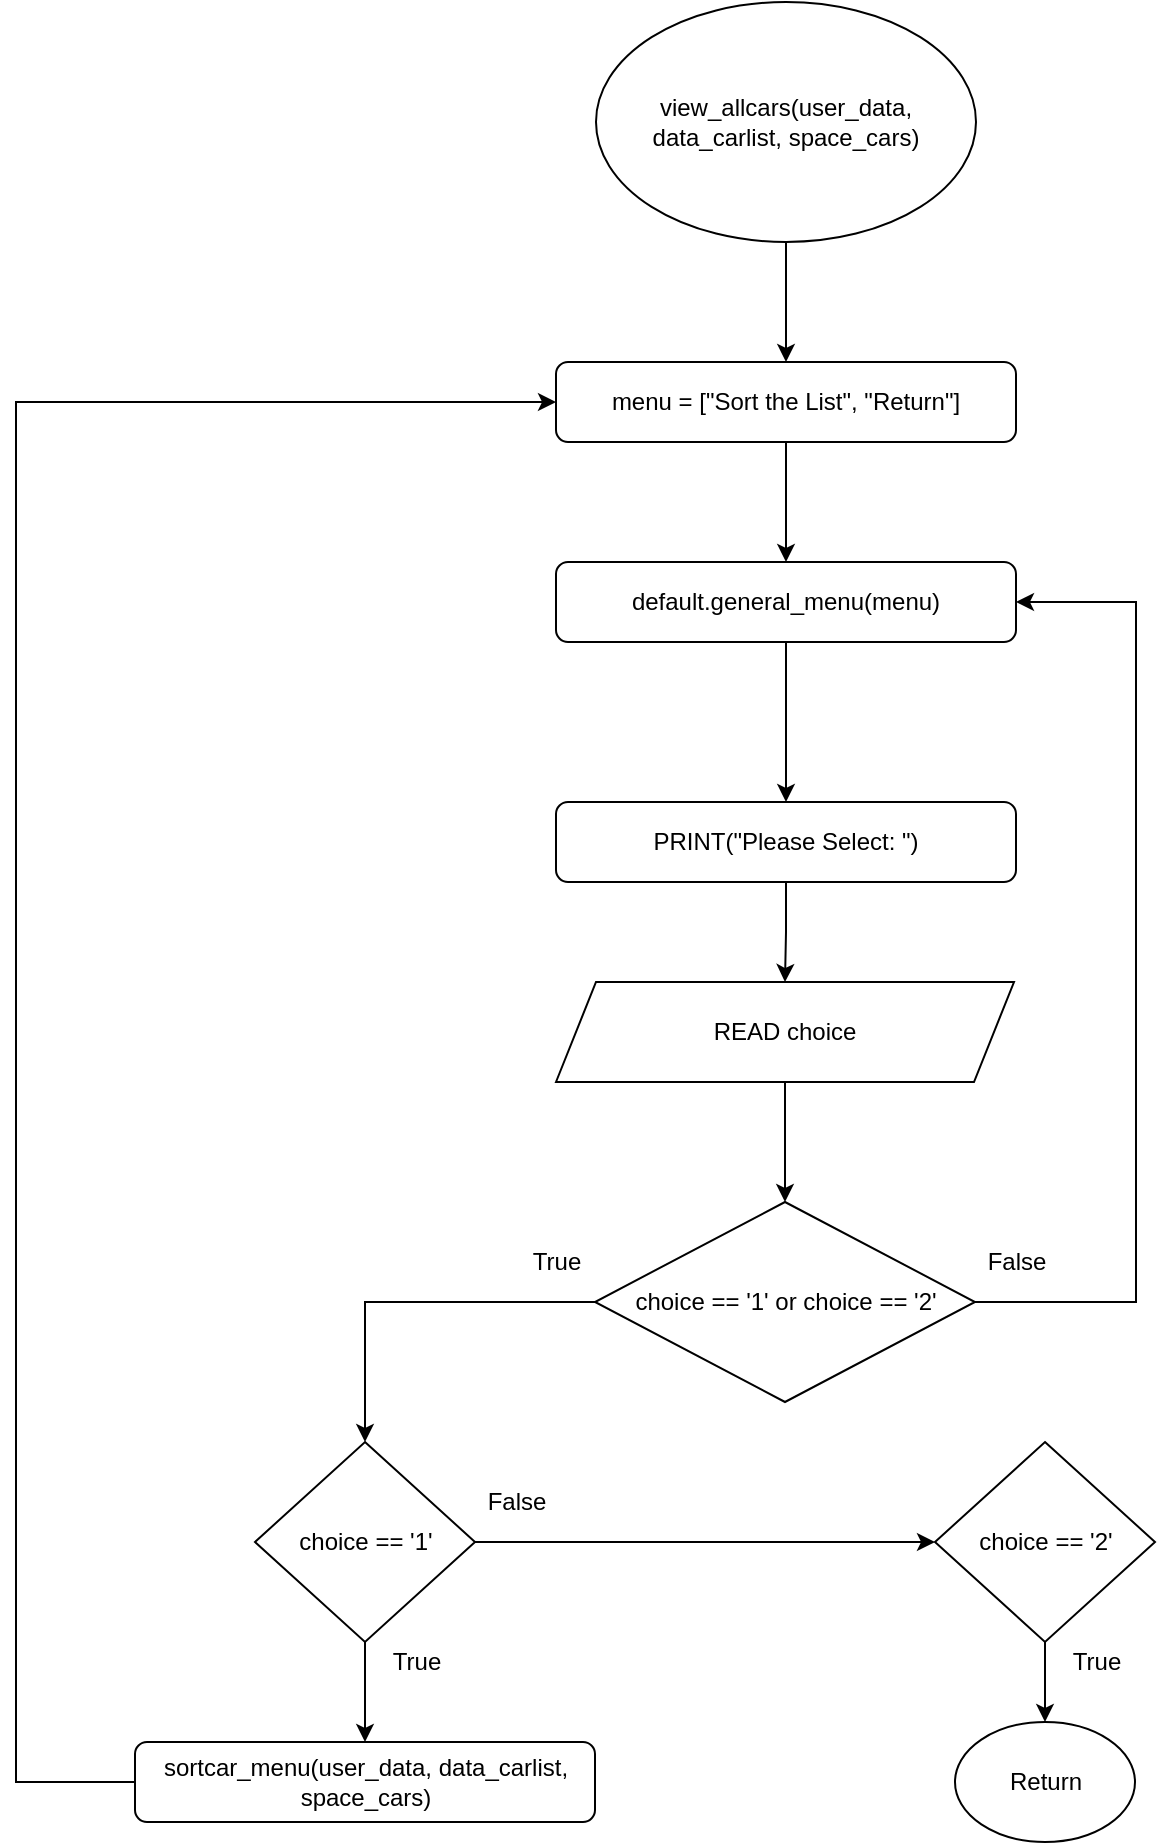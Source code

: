 <mxfile version="14.7.4" type="github">
  <diagram id="t-rKNySVFQskrCuy9906" name="Page-1">
    <mxGraphModel dx="1204" dy="752" grid="1" gridSize="10" guides="1" tooltips="1" connect="1" arrows="1" fold="1" page="1" pageScale="1" pageWidth="3300" pageHeight="4681" math="0" shadow="0">
      <root>
        <mxCell id="0" />
        <mxCell id="1" parent="0" />
        <mxCell id="ZBan1I0MRzJhqz7Fn9MQ-3" value="" style="edgeStyle=orthogonalEdgeStyle;rounded=0;orthogonalLoop=1;jettySize=auto;html=1;" parent="1" source="ZBan1I0MRzJhqz7Fn9MQ-1" target="ZBan1I0MRzJhqz7Fn9MQ-2" edge="1">
          <mxGeometry relative="1" as="geometry" />
        </mxCell>
        <mxCell id="ZBan1I0MRzJhqz7Fn9MQ-1" value="view_allcars(user_data, data_carlist, space_cars)" style="ellipse;whiteSpace=wrap;html=1;" parent="1" vertex="1">
          <mxGeometry x="500" y="120" width="190" height="120" as="geometry" />
        </mxCell>
        <mxCell id="ZBan1I0MRzJhqz7Fn9MQ-5" value="" style="edgeStyle=orthogonalEdgeStyle;rounded=0;orthogonalLoop=1;jettySize=auto;html=1;" parent="1" source="ZBan1I0MRzJhqz7Fn9MQ-2" target="ZBan1I0MRzJhqz7Fn9MQ-4" edge="1">
          <mxGeometry relative="1" as="geometry" />
        </mxCell>
        <mxCell id="ZBan1I0MRzJhqz7Fn9MQ-2" value="menu = [&quot;Sort the List&quot;, &quot;Return&quot;]" style="rounded=1;whiteSpace=wrap;html=1;" parent="1" vertex="1">
          <mxGeometry x="480" y="300" width="230" height="40" as="geometry" />
        </mxCell>
        <mxCell id="ZBan1I0MRzJhqz7Fn9MQ-7" value="" style="edgeStyle=orthogonalEdgeStyle;rounded=0;orthogonalLoop=1;jettySize=auto;html=1;" parent="1" source="ZBan1I0MRzJhqz7Fn9MQ-4" target="ZBan1I0MRzJhqz7Fn9MQ-6" edge="1">
          <mxGeometry relative="1" as="geometry" />
        </mxCell>
        <mxCell id="ZBan1I0MRzJhqz7Fn9MQ-4" value="default.general_menu(menu)" style="rounded=1;whiteSpace=wrap;html=1;" parent="1" vertex="1">
          <mxGeometry x="480" y="400" width="230" height="40" as="geometry" />
        </mxCell>
        <mxCell id="ZBan1I0MRzJhqz7Fn9MQ-11" value="" style="edgeStyle=orthogonalEdgeStyle;rounded=0;orthogonalLoop=1;jettySize=auto;html=1;" parent="1" source="ZBan1I0MRzJhqz7Fn9MQ-6" target="ZBan1I0MRzJhqz7Fn9MQ-10" edge="1">
          <mxGeometry relative="1" as="geometry" />
        </mxCell>
        <mxCell id="ZBan1I0MRzJhqz7Fn9MQ-6" value="PRINT(&quot;Please Select: &quot;)" style="rounded=1;whiteSpace=wrap;html=1;" parent="1" vertex="1">
          <mxGeometry x="480" y="520" width="230" height="40" as="geometry" />
        </mxCell>
        <mxCell id="ZBan1I0MRzJhqz7Fn9MQ-13" value="" style="edgeStyle=orthogonalEdgeStyle;rounded=0;orthogonalLoop=1;jettySize=auto;html=1;" parent="1" source="ZBan1I0MRzJhqz7Fn9MQ-10" target="ZBan1I0MRzJhqz7Fn9MQ-12" edge="1">
          <mxGeometry relative="1" as="geometry" />
        </mxCell>
        <mxCell id="ZBan1I0MRzJhqz7Fn9MQ-10" value="READ choice" style="shape=parallelogram;perimeter=parallelogramPerimeter;whiteSpace=wrap;html=1;fixedSize=1;" parent="1" vertex="1">
          <mxGeometry x="480" y="610" width="229" height="50" as="geometry" />
        </mxCell>
        <mxCell id="ZBan1I0MRzJhqz7Fn9MQ-14" style="edgeStyle=orthogonalEdgeStyle;rounded=0;orthogonalLoop=1;jettySize=auto;html=1;entryX=1;entryY=0.5;entryDx=0;entryDy=0;" parent="1" source="ZBan1I0MRzJhqz7Fn9MQ-12" target="ZBan1I0MRzJhqz7Fn9MQ-4" edge="1">
          <mxGeometry relative="1" as="geometry">
            <Array as="points">
              <mxPoint x="770" y="770" />
              <mxPoint x="770" y="420" />
            </Array>
          </mxGeometry>
        </mxCell>
        <mxCell id="ZBan1I0MRzJhqz7Fn9MQ-19" style="edgeStyle=orthogonalEdgeStyle;rounded=0;orthogonalLoop=1;jettySize=auto;html=1;exitX=0;exitY=0.5;exitDx=0;exitDy=0;entryX=0.5;entryY=0;entryDx=0;entryDy=0;" parent="1" source="ZBan1I0MRzJhqz7Fn9MQ-12" target="ZBan1I0MRzJhqz7Fn9MQ-15" edge="1">
          <mxGeometry relative="1" as="geometry" />
        </mxCell>
        <mxCell id="ZBan1I0MRzJhqz7Fn9MQ-12" value="choice == &#39;1&#39; or choice == &#39;2&#39;" style="rhombus;whiteSpace=wrap;html=1;" parent="1" vertex="1">
          <mxGeometry x="499.5" y="720" width="190" height="100" as="geometry" />
        </mxCell>
        <mxCell id="ZBan1I0MRzJhqz7Fn9MQ-20" value="" style="edgeStyle=orthogonalEdgeStyle;rounded=0;orthogonalLoop=1;jettySize=auto;html=1;" parent="1" source="ZBan1I0MRzJhqz7Fn9MQ-15" target="ZBan1I0MRzJhqz7Fn9MQ-17" edge="1">
          <mxGeometry relative="1" as="geometry" />
        </mxCell>
        <mxCell id="ZBan1I0MRzJhqz7Fn9MQ-22" style="edgeStyle=orthogonalEdgeStyle;rounded=0;orthogonalLoop=1;jettySize=auto;html=1;entryX=0;entryY=0.5;entryDx=0;entryDy=0;" parent="1" source="ZBan1I0MRzJhqz7Fn9MQ-15" target="ZBan1I0MRzJhqz7Fn9MQ-16" edge="1">
          <mxGeometry relative="1" as="geometry" />
        </mxCell>
        <mxCell id="ZBan1I0MRzJhqz7Fn9MQ-15" value="choice == &#39;1&#39;" style="rhombus;whiteSpace=wrap;html=1;" parent="1" vertex="1">
          <mxGeometry x="329.5" y="840" width="110" height="100" as="geometry" />
        </mxCell>
        <mxCell id="ZBan1I0MRzJhqz7Fn9MQ-24" value="" style="edgeStyle=orthogonalEdgeStyle;rounded=0;orthogonalLoop=1;jettySize=auto;html=1;" parent="1" source="ZBan1I0MRzJhqz7Fn9MQ-16" target="ZBan1I0MRzJhqz7Fn9MQ-23" edge="1">
          <mxGeometry relative="1" as="geometry" />
        </mxCell>
        <mxCell id="ZBan1I0MRzJhqz7Fn9MQ-16" value="choice == &#39;2&#39;" style="rhombus;whiteSpace=wrap;html=1;" parent="1" vertex="1">
          <mxGeometry x="669.5" y="840" width="110" height="100" as="geometry" />
        </mxCell>
        <mxCell id="rb1wb5MvzDWApgQrIKh0-1" style="edgeStyle=orthogonalEdgeStyle;rounded=0;orthogonalLoop=1;jettySize=auto;html=1;entryX=0;entryY=0.5;entryDx=0;entryDy=0;" edge="1" parent="1" source="ZBan1I0MRzJhqz7Fn9MQ-17" target="ZBan1I0MRzJhqz7Fn9MQ-2">
          <mxGeometry relative="1" as="geometry">
            <Array as="points">
              <mxPoint x="210" y="1010" />
              <mxPoint x="210" y="320" />
            </Array>
          </mxGeometry>
        </mxCell>
        <mxCell id="ZBan1I0MRzJhqz7Fn9MQ-17" value="sortcar_menu(user_data, data_carlist, space_cars)" style="rounded=1;whiteSpace=wrap;html=1;" parent="1" vertex="1">
          <mxGeometry x="269.5" y="990" width="230" height="40" as="geometry" />
        </mxCell>
        <mxCell id="ZBan1I0MRzJhqz7Fn9MQ-23" value="Return" style="ellipse;whiteSpace=wrap;html=1;" parent="1" vertex="1">
          <mxGeometry x="679.5" y="980" width="90" height="60" as="geometry" />
        </mxCell>
        <mxCell id="ZBan1I0MRzJhqz7Fn9MQ-25" value="False" style="text;html=1;align=center;verticalAlign=middle;resizable=0;points=[];autosize=1;strokeColor=none;" parent="1" vertex="1">
          <mxGeometry x="440" y="860" width="40" height="20" as="geometry" />
        </mxCell>
        <mxCell id="ZBan1I0MRzJhqz7Fn9MQ-26" value="True" style="text;html=1;align=center;verticalAlign=middle;resizable=0;points=[];autosize=1;strokeColor=none;" parent="1" vertex="1">
          <mxGeometry x="390" y="940" width="40" height="20" as="geometry" />
        </mxCell>
        <mxCell id="ZBan1I0MRzJhqz7Fn9MQ-27" value="True" style="text;html=1;align=center;verticalAlign=middle;resizable=0;points=[];autosize=1;strokeColor=none;" parent="1" vertex="1">
          <mxGeometry x="729.5" y="940" width="40" height="20" as="geometry" />
        </mxCell>
        <mxCell id="ZBan1I0MRzJhqz7Fn9MQ-28" value="True" style="text;html=1;align=center;verticalAlign=middle;resizable=0;points=[];autosize=1;strokeColor=none;" parent="1" vertex="1">
          <mxGeometry x="460" y="740" width="40" height="20" as="geometry" />
        </mxCell>
        <mxCell id="ZBan1I0MRzJhqz7Fn9MQ-29" value="False" style="text;html=1;align=center;verticalAlign=middle;resizable=0;points=[];autosize=1;strokeColor=none;" parent="1" vertex="1">
          <mxGeometry x="690" y="740" width="40" height="20" as="geometry" />
        </mxCell>
      </root>
    </mxGraphModel>
  </diagram>
</mxfile>
